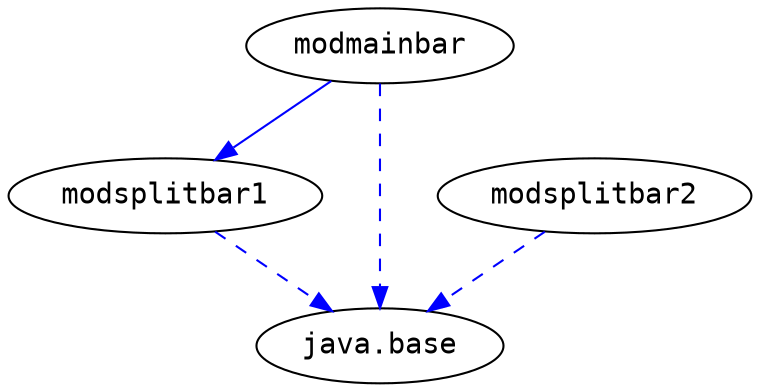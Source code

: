 # Created by depvis.JigsawDepVisualizer on Tue Oct 10 15:14:38 CEST 2017
digraph Java9_Dependency_Visualizer {
modsplitbar1[fontname="Consolas",shape="ellipse",label="modsplitbar1"];
java_base[fontname="Consolas",shape="ellipse",label="java.base"];
modmainbar[fontname="Consolas",shape="ellipse",label="modmainbar"];
modsplitbar2[fontname="Consolas",shape="ellipse",label="modsplitbar2"];
modsplitbar1 -> java_base[color="#0000ff",fontname="Consolas",fontcolor="#0000ff",style="dashed",weight="16"]
modmainbar -> modsplitbar1[color="#0000ff",fontname="Consolas",fontcolor="#0000ff",weight="8"]
modmainbar -> java_base[color="#0000ff",fontname="Consolas",fontcolor="#0000ff",style="dashed",weight="16"]
modsplitbar2 -> java_base[color="#0000ff",fontname="Consolas",fontcolor="#0000ff",style="dashed",weight="16"]
}
